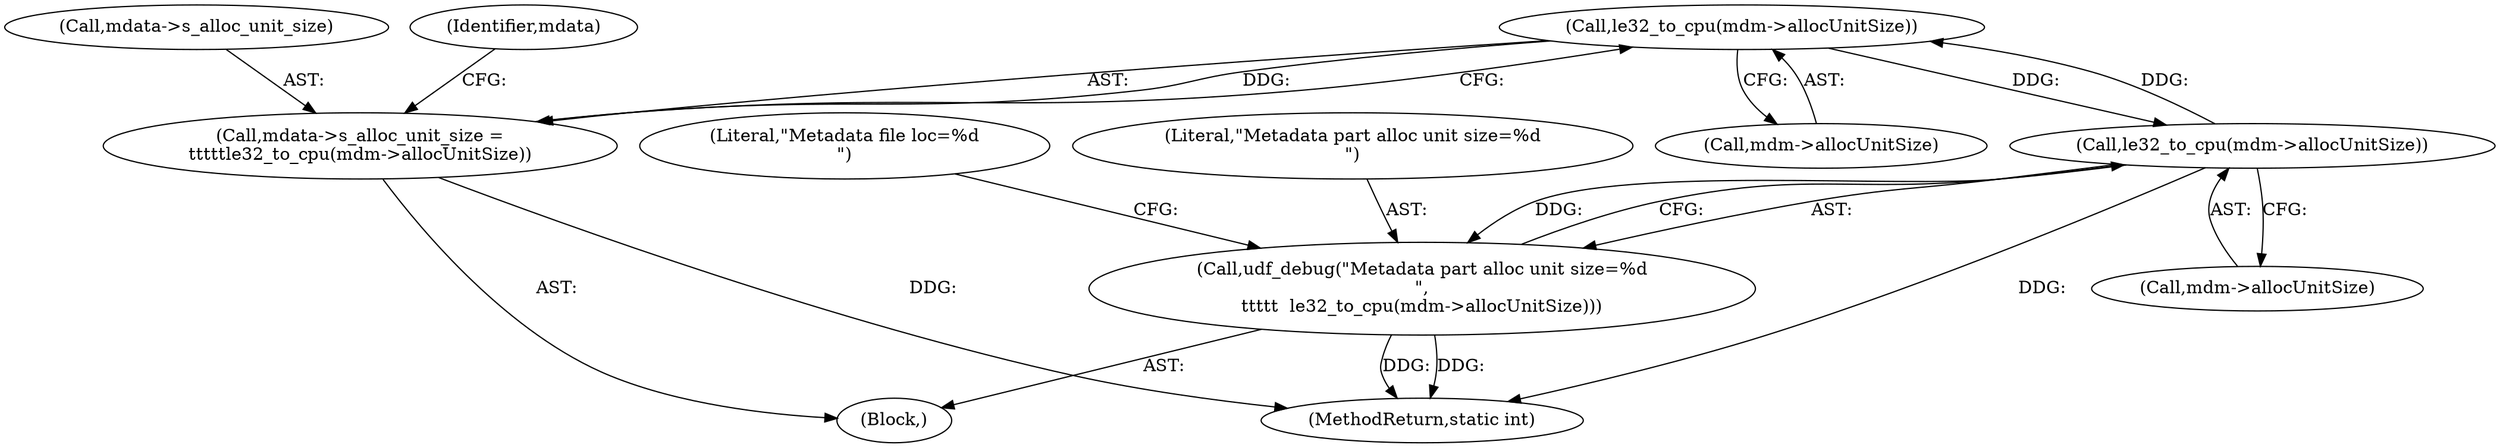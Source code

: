 digraph "0_linux_1df2ae31c724e57be9d7ac00d78db8a5dabdd050@pointer" {
"1000436" [label="(Call,le32_to_cpu(mdm->allocUnitSize))"];
"1000478" [label="(Call,le32_to_cpu(mdm->allocUnitSize))"];
"1000436" [label="(Call,le32_to_cpu(mdm->allocUnitSize))"];
"1000432" [label="(Call,mdata->s_alloc_unit_size =\n\t\t\t\t\tle32_to_cpu(mdm->allocUnitSize))"];
"1000476" [label="(Call,udf_debug(\"Metadata part alloc unit size=%d\n\",\n\t\t\t\t\t  le32_to_cpu(mdm->allocUnitSize)))"];
"1000590" [label="(MethodReturn,static int)"];
"1000479" [label="(Call,mdm->allocUnitSize)"];
"1000372" [label="(Block,)"];
"1000432" [label="(Call,mdata->s_alloc_unit_size =\n\t\t\t\t\tle32_to_cpu(mdm->allocUnitSize))"];
"1000442" [label="(Identifier,mdata)"];
"1000483" [label="(Literal,\"Metadata file loc=%d\n\")"];
"1000478" [label="(Call,le32_to_cpu(mdm->allocUnitSize))"];
"1000477" [label="(Literal,\"Metadata part alloc unit size=%d\n\")"];
"1000436" [label="(Call,le32_to_cpu(mdm->allocUnitSize))"];
"1000433" [label="(Call,mdata->s_alloc_unit_size)"];
"1000476" [label="(Call,udf_debug(\"Metadata part alloc unit size=%d\n\",\n\t\t\t\t\t  le32_to_cpu(mdm->allocUnitSize)))"];
"1000437" [label="(Call,mdm->allocUnitSize)"];
"1000436" -> "1000432"  [label="AST: "];
"1000436" -> "1000437"  [label="CFG: "];
"1000437" -> "1000436"  [label="AST: "];
"1000432" -> "1000436"  [label="CFG: "];
"1000436" -> "1000432"  [label="DDG: "];
"1000478" -> "1000436"  [label="DDG: "];
"1000436" -> "1000478"  [label="DDG: "];
"1000478" -> "1000476"  [label="AST: "];
"1000478" -> "1000479"  [label="CFG: "];
"1000479" -> "1000478"  [label="AST: "];
"1000476" -> "1000478"  [label="CFG: "];
"1000478" -> "1000590"  [label="DDG: "];
"1000478" -> "1000476"  [label="DDG: "];
"1000432" -> "1000372"  [label="AST: "];
"1000433" -> "1000432"  [label="AST: "];
"1000442" -> "1000432"  [label="CFG: "];
"1000432" -> "1000590"  [label="DDG: "];
"1000476" -> "1000372"  [label="AST: "];
"1000477" -> "1000476"  [label="AST: "];
"1000483" -> "1000476"  [label="CFG: "];
"1000476" -> "1000590"  [label="DDG: "];
"1000476" -> "1000590"  [label="DDG: "];
}
